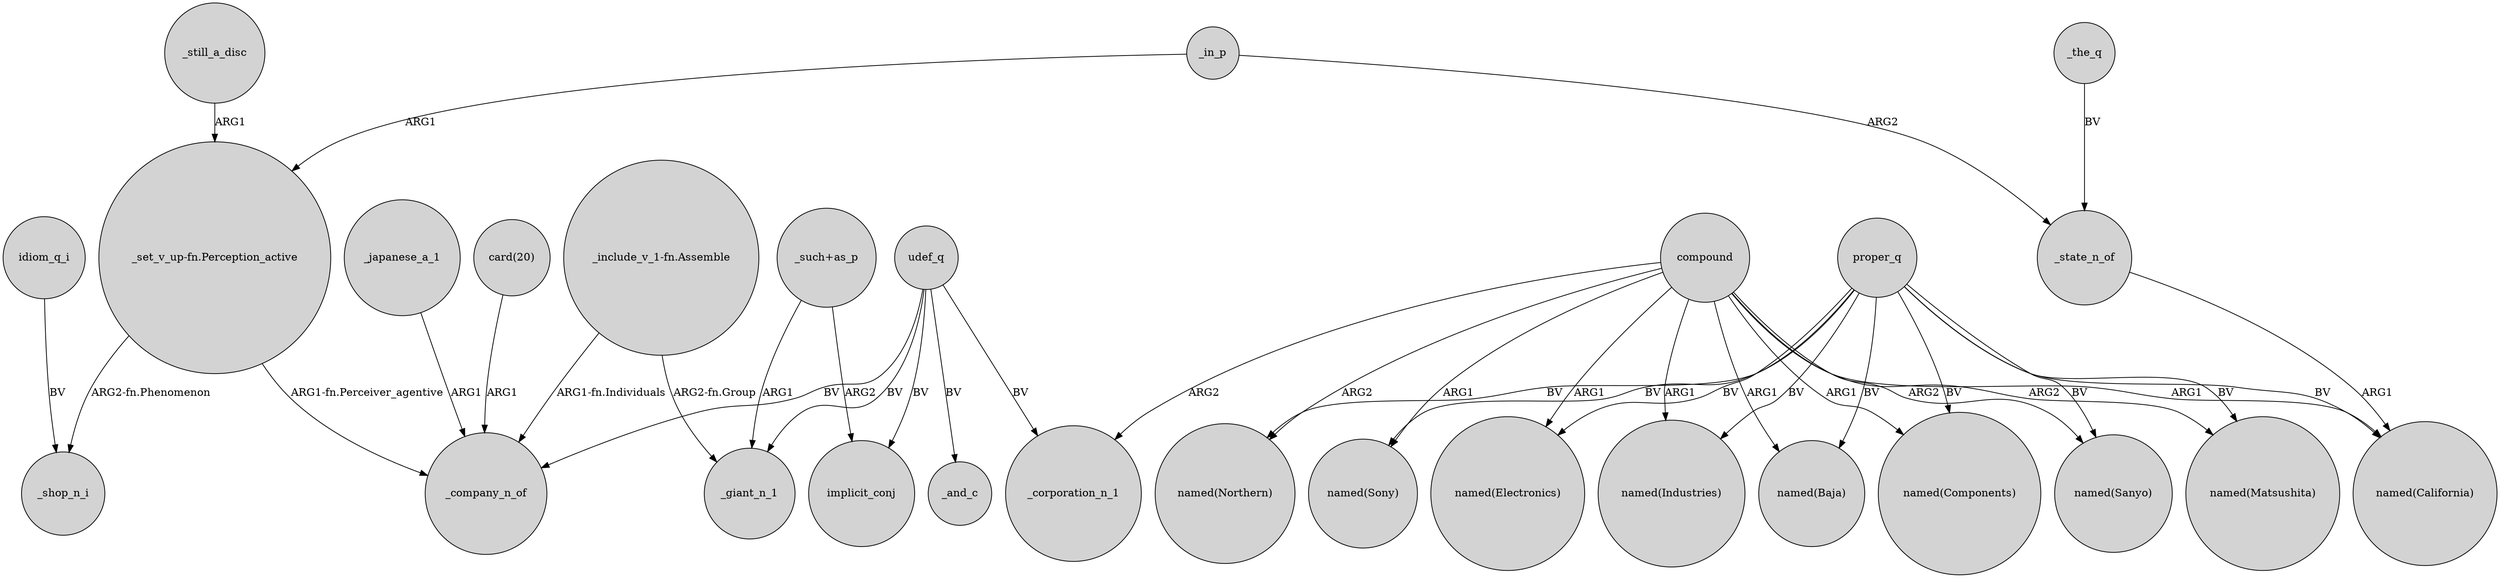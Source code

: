digraph {
	node [shape=circle style=filled]
	idiom_q_i -> _shop_n_i [label=BV]
	proper_q -> "named(Electronics)" [label=BV]
	proper_q -> "named(Industries)" [label=BV]
	"_such+as_p" -> _giant_n_1 [label=ARG1]
	"card(20)" -> _company_n_of [label=ARG1]
	compound -> "named(Electronics)" [label=ARG1]
	_the_q -> _state_n_of [label=BV]
	compound -> "named(Matsushita)" [label=ARG2]
	compound -> "named(Baja)" [label=ARG1]
	compound -> "named(Industries)" [label=ARG1]
	udef_q -> _giant_n_1 [label=BV]
	udef_q -> _and_c [label=BV]
	compound -> "named(Sony)" [label=ARG1]
	proper_q -> "named(Matsushita)" [label=BV]
	proper_q -> "named(Sony)" [label=BV]
	"_such+as_p" -> implicit_conj [label=ARG2]
	"_include_v_1-fn.Assemble" -> _giant_n_1 [label="ARG2-fn.Group"]
	proper_q -> "named(Northern)" [label=BV]
	proper_q -> "named(Components)" [label=BV]
	_in_p -> "_set_v_up-fn.Perception_active" [label=ARG1]
	proper_q -> "named(Baja)" [label=BV]
	udef_q -> _company_n_of [label=BV]
	_japanese_a_1 -> _company_n_of [label=ARG1]
	"_include_v_1-fn.Assemble" -> _company_n_of [label="ARG1-fn.Individuals"]
	_still_a_disc -> "_set_v_up-fn.Perception_active" [label=ARG1]
	compound -> "named(Sanyo)" [label=ARG2]
	_state_n_of -> "named(California)" [label=ARG1]
	compound -> "named(Components)" [label=ARG1]
	compound -> _corporation_n_1 [label=ARG2]
	proper_q -> "named(Sanyo)" [label=BV]
	udef_q -> _corporation_n_1 [label=BV]
	compound -> "named(California)" [label=ARG1]
	compound -> "named(Northern)" [label=ARG2]
	proper_q -> "named(California)" [label=BV]
	"_set_v_up-fn.Perception_active" -> _company_n_of [label="ARG1-fn.Perceiver_agentive"]
	_in_p -> _state_n_of [label=ARG2]
	"_set_v_up-fn.Perception_active" -> _shop_n_i [label="ARG2-fn.Phenomenon"]
	udef_q -> implicit_conj [label=BV]
}

